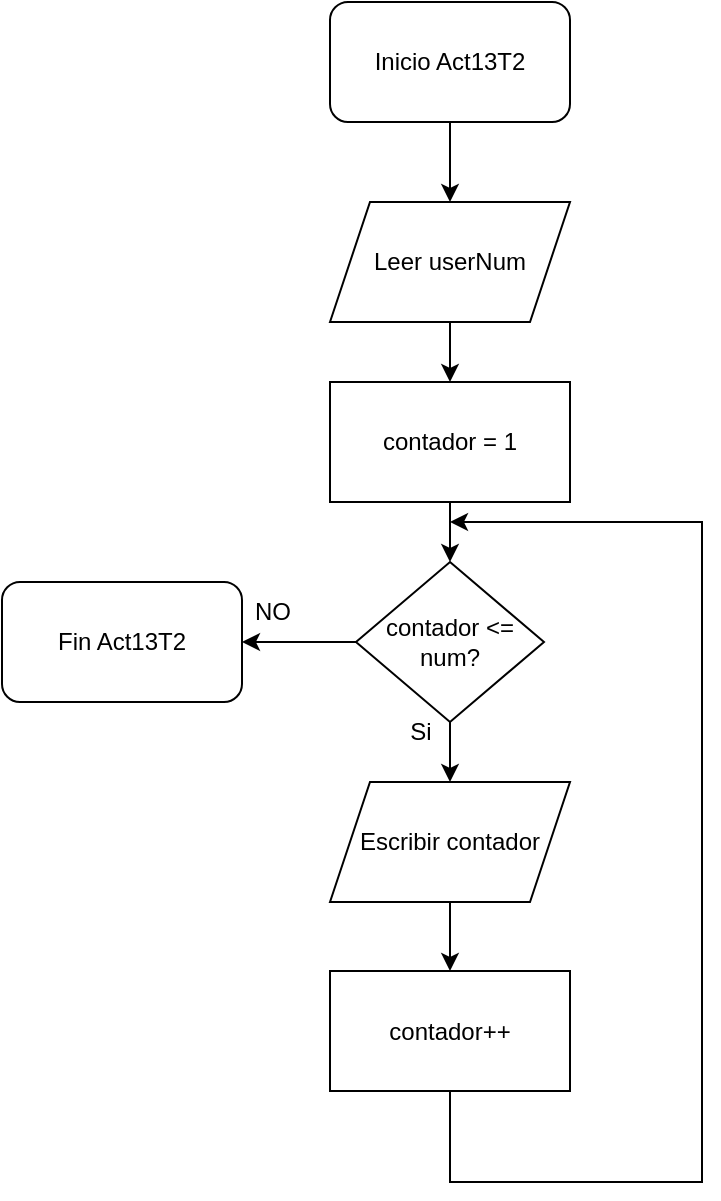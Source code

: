 <mxfile version="21.7.5" type="device">
  <diagram name="Página-1" id="SVVzw4PeuiUoznI4izK4">
    <mxGraphModel dx="1418" dy="820" grid="1" gridSize="10" guides="1" tooltips="1" connect="1" arrows="1" fold="1" page="1" pageScale="1" pageWidth="827" pageHeight="1169" math="0" shadow="0">
      <root>
        <mxCell id="0" />
        <mxCell id="1" parent="0" />
        <mxCell id="kPdPQRalSSpxtt4sQFqd-9" value="" style="edgeStyle=orthogonalEdgeStyle;rounded=0;orthogonalLoop=1;jettySize=auto;html=1;" edge="1" parent="1" source="kPdPQRalSSpxtt4sQFqd-1" target="kPdPQRalSSpxtt4sQFqd-2">
          <mxGeometry relative="1" as="geometry" />
        </mxCell>
        <mxCell id="kPdPQRalSSpxtt4sQFqd-1" value="Inicio Act13T2" style="rounded=1;whiteSpace=wrap;html=1;" vertex="1" parent="1">
          <mxGeometry x="354" y="40" width="120" height="60" as="geometry" />
        </mxCell>
        <mxCell id="kPdPQRalSSpxtt4sQFqd-10" value="" style="edgeStyle=orthogonalEdgeStyle;rounded=0;orthogonalLoop=1;jettySize=auto;html=1;" edge="1" parent="1" source="kPdPQRalSSpxtt4sQFqd-2" target="kPdPQRalSSpxtt4sQFqd-5">
          <mxGeometry relative="1" as="geometry" />
        </mxCell>
        <mxCell id="kPdPQRalSSpxtt4sQFqd-2" value="Leer userNum" style="shape=parallelogram;perimeter=parallelogramPerimeter;whiteSpace=wrap;html=1;fixedSize=1;" vertex="1" parent="1">
          <mxGeometry x="354" y="140" width="120" height="60" as="geometry" />
        </mxCell>
        <mxCell id="kPdPQRalSSpxtt4sQFqd-11" value="" style="edgeStyle=orthogonalEdgeStyle;rounded=0;orthogonalLoop=1;jettySize=auto;html=1;" edge="1" parent="1" source="kPdPQRalSSpxtt4sQFqd-5" target="kPdPQRalSSpxtt4sQFqd-6">
          <mxGeometry relative="1" as="geometry" />
        </mxCell>
        <mxCell id="kPdPQRalSSpxtt4sQFqd-5" value="contador = 1" style="rounded=0;whiteSpace=wrap;html=1;" vertex="1" parent="1">
          <mxGeometry x="354" y="230" width="120" height="60" as="geometry" />
        </mxCell>
        <mxCell id="kPdPQRalSSpxtt4sQFqd-12" value="" style="edgeStyle=orthogonalEdgeStyle;rounded=0;orthogonalLoop=1;jettySize=auto;html=1;" edge="1" parent="1" source="kPdPQRalSSpxtt4sQFqd-6" target="kPdPQRalSSpxtt4sQFqd-8">
          <mxGeometry relative="1" as="geometry" />
        </mxCell>
        <mxCell id="kPdPQRalSSpxtt4sQFqd-17" value="" style="edgeStyle=orthogonalEdgeStyle;rounded=0;orthogonalLoop=1;jettySize=auto;html=1;" edge="1" parent="1" source="kPdPQRalSSpxtt4sQFqd-6" target="kPdPQRalSSpxtt4sQFqd-16">
          <mxGeometry relative="1" as="geometry" />
        </mxCell>
        <mxCell id="kPdPQRalSSpxtt4sQFqd-6" value="contador &amp;lt;= num?" style="rhombus;whiteSpace=wrap;html=1;" vertex="1" parent="1">
          <mxGeometry x="367" y="320" width="94" height="80" as="geometry" />
        </mxCell>
        <mxCell id="kPdPQRalSSpxtt4sQFqd-7" value="contador++" style="rounded=0;whiteSpace=wrap;html=1;" vertex="1" parent="1">
          <mxGeometry x="354" y="524.5" width="120" height="60" as="geometry" />
        </mxCell>
        <mxCell id="kPdPQRalSSpxtt4sQFqd-13" value="" style="edgeStyle=orthogonalEdgeStyle;rounded=0;orthogonalLoop=1;jettySize=auto;html=1;" edge="1" parent="1" source="kPdPQRalSSpxtt4sQFqd-8" target="kPdPQRalSSpxtt4sQFqd-7">
          <mxGeometry relative="1" as="geometry" />
        </mxCell>
        <mxCell id="kPdPQRalSSpxtt4sQFqd-8" value="Escribir contador" style="shape=parallelogram;perimeter=parallelogramPerimeter;whiteSpace=wrap;html=1;fixedSize=1;" vertex="1" parent="1">
          <mxGeometry x="354" y="430" width="120" height="60" as="geometry" />
        </mxCell>
        <mxCell id="kPdPQRalSSpxtt4sQFqd-14" value="" style="endArrow=classic;html=1;rounded=0;exitX=0.5;exitY=1;exitDx=0;exitDy=0;" edge="1" parent="1" source="kPdPQRalSSpxtt4sQFqd-7">
          <mxGeometry width="50" height="50" relative="1" as="geometry">
            <mxPoint x="390" y="350" as="sourcePoint" />
            <mxPoint x="414" y="300" as="targetPoint" />
            <Array as="points">
              <mxPoint x="414" y="630" />
              <mxPoint x="540" y="630" />
              <mxPoint x="540" y="300" />
            </Array>
          </mxGeometry>
        </mxCell>
        <mxCell id="kPdPQRalSSpxtt4sQFqd-16" value="Fin Act13T2" style="rounded=1;whiteSpace=wrap;html=1;" vertex="1" parent="1">
          <mxGeometry x="190" y="330" width="120" height="60" as="geometry" />
        </mxCell>
        <mxCell id="kPdPQRalSSpxtt4sQFqd-18" value="NO" style="text;html=1;align=center;verticalAlign=middle;resizable=0;points=[];autosize=1;strokeColor=none;fillColor=none;" vertex="1" parent="1">
          <mxGeometry x="305" y="330" width="40" height="30" as="geometry" />
        </mxCell>
        <mxCell id="kPdPQRalSSpxtt4sQFqd-19" value="Si" style="text;html=1;align=center;verticalAlign=middle;resizable=0;points=[];autosize=1;strokeColor=none;fillColor=none;" vertex="1" parent="1">
          <mxGeometry x="384" y="390" width="30" height="30" as="geometry" />
        </mxCell>
      </root>
    </mxGraphModel>
  </diagram>
</mxfile>

